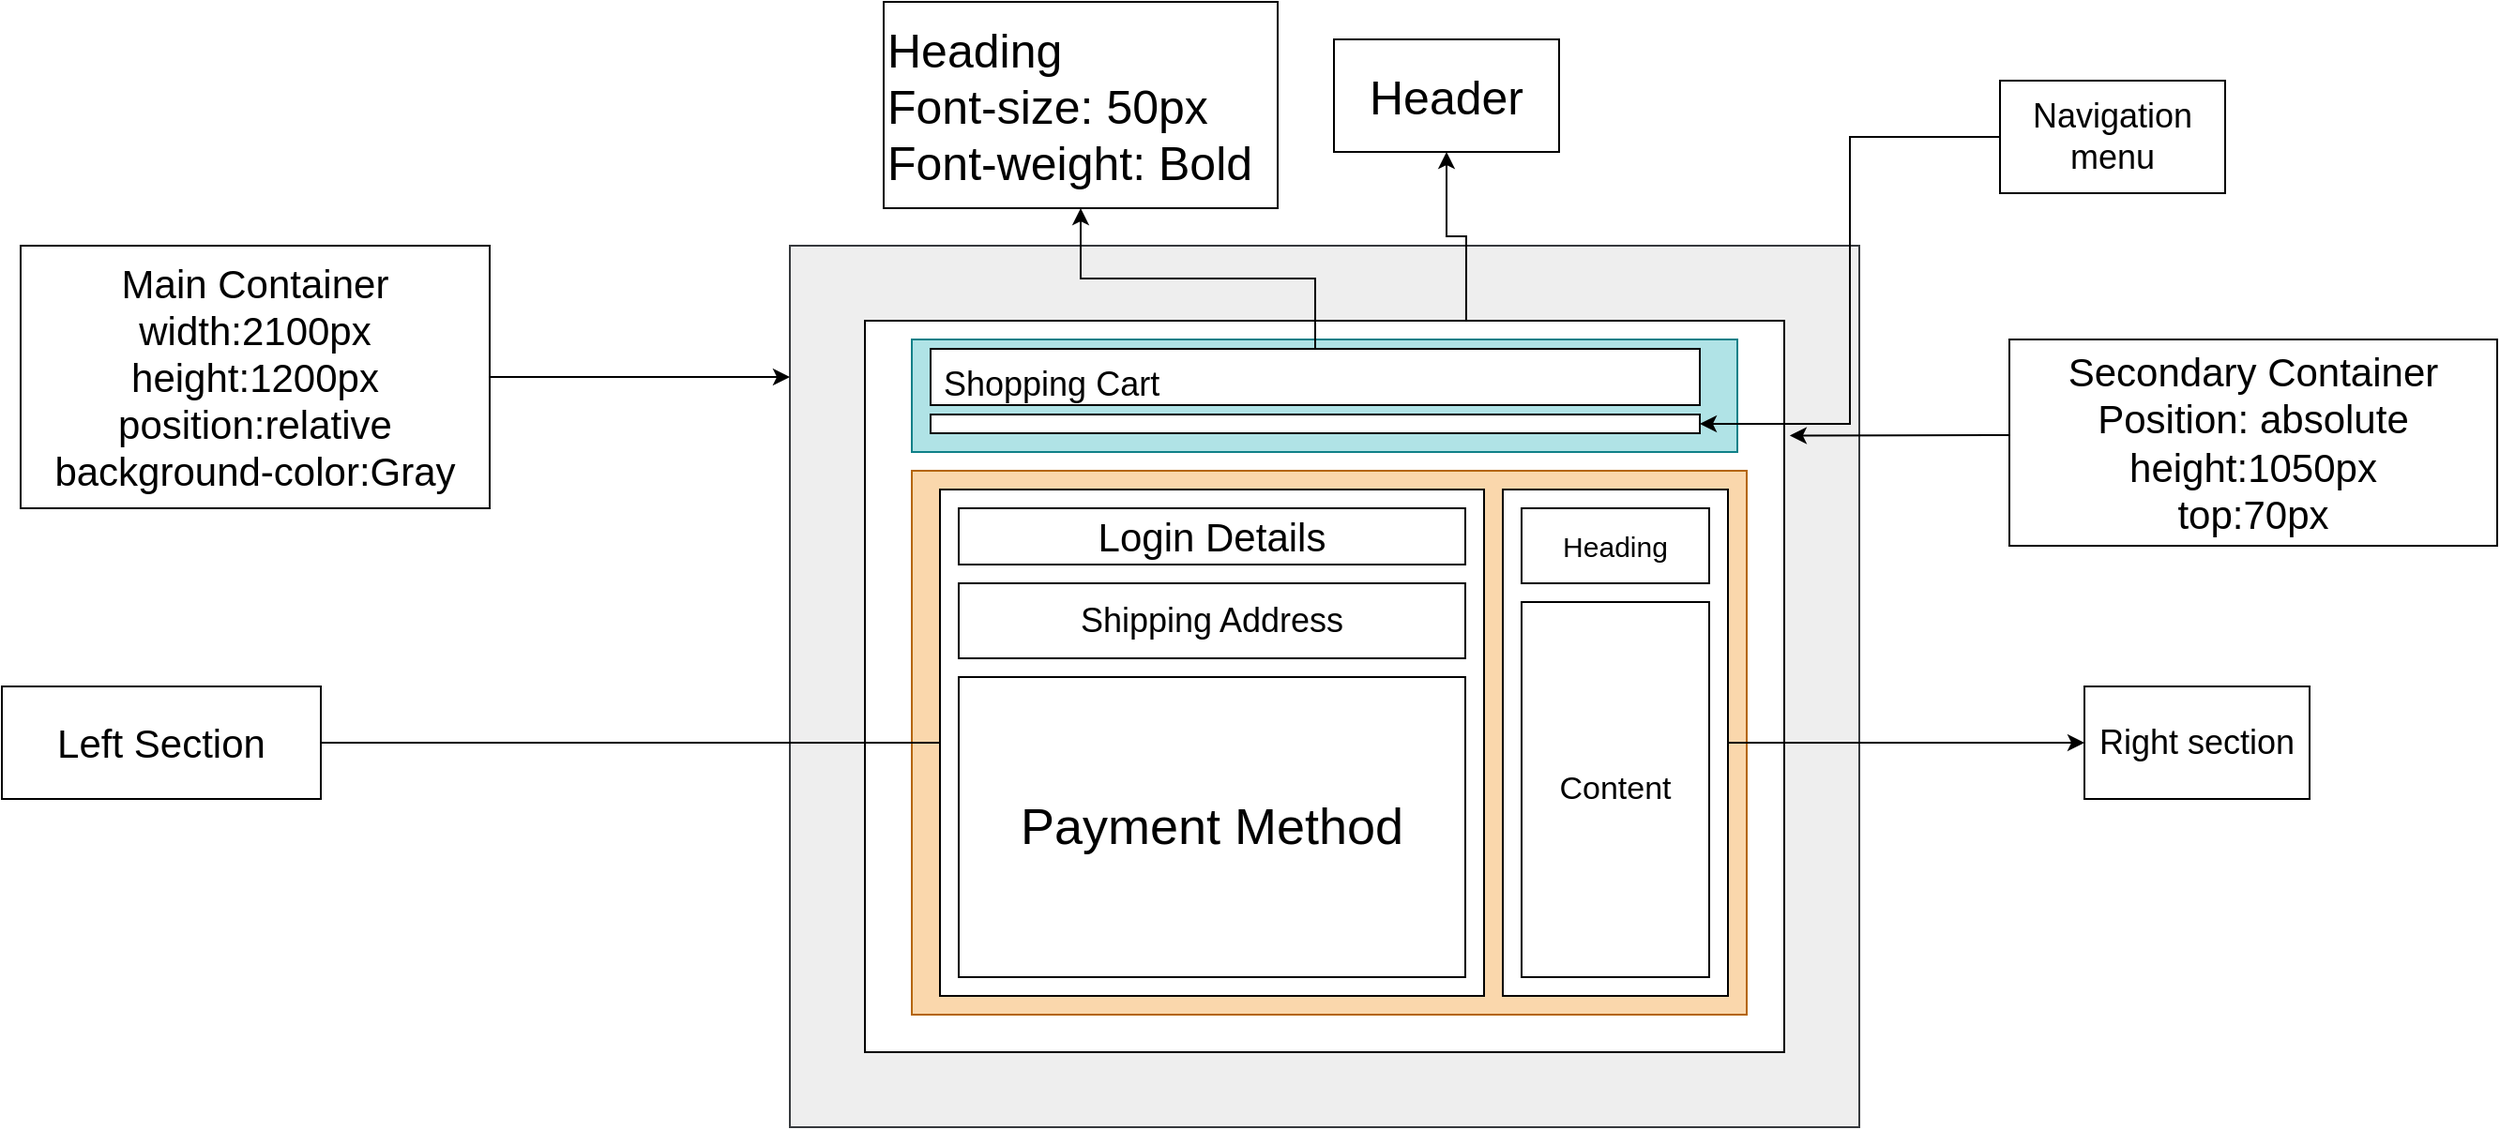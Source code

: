 <mxfile version="17.4.1" type="device"><diagram id="zh1_y-7F4PD9wruLeZ50" name="Page-1"><mxGraphModel dx="2433" dy="643" grid="1" gridSize="10" guides="1" tooltips="1" connect="1" arrows="1" fold="1" page="1" pageScale="1" pageWidth="850" pageHeight="1100" math="0" shadow="0"><root><mxCell id="0"/><mxCell id="1" parent="0"/><mxCell id="P9jQyr2VzeoQoUnvZsW8-1" value="" style="rounded=0;whiteSpace=wrap;html=1;fillColor=#eeeeee;strokeColor=#36393d;" parent="1" vertex="1"><mxGeometry x="110" y="520" width="570" height="470" as="geometry"/></mxCell><mxCell id="s_-a9134aUBipLlKmVV2-16" value="" style="edgeStyle=orthogonalEdgeStyle;rounded=0;orthogonalLoop=1;jettySize=auto;html=1;fontSize=15;exitX=0.654;exitY=0;exitDx=0;exitDy=0;exitPerimeter=0;" edge="1" parent="1" source="P9jQyr2VzeoQoUnvZsW8-3" target="4KAb7kr2sZLwG-ypqE_P-14"><mxGeometry relative="1" as="geometry"/></mxCell><mxCell id="P9jQyr2VzeoQoUnvZsW8-3" value="" style="rounded=0;whiteSpace=wrap;html=1;" parent="1" vertex="1"><mxGeometry x="150" y="560" width="490" height="390" as="geometry"/></mxCell><mxCell id="4KAb7kr2sZLwG-ypqE_P-1" value="" style="rounded=0;whiteSpace=wrap;html=1;align=left;fillColor=#b0e3e6;strokeColor=#0e8088;" parent="1" vertex="1"><mxGeometry x="175" y="570" width="440" height="60" as="geometry"/></mxCell><mxCell id="4KAb7kr2sZLwG-ypqE_P-5" value="Left Section" style="rounded=0;whiteSpace=wrap;html=1;fontSize=21;" parent="1" vertex="1"><mxGeometry x="-310" y="755" width="170" height="60" as="geometry"/></mxCell><mxCell id="4KAb7kr2sZLwG-ypqE_P-11" value="" style="edgeStyle=orthogonalEdgeStyle;rounded=0;orthogonalLoop=1;jettySize=auto;html=1;fontSize=21;" parent="1" source="4KAb7kr2sZLwG-ypqE_P-10" target="P9jQyr2VzeoQoUnvZsW8-1" edge="1"><mxGeometry relative="1" as="geometry"><Array as="points"><mxPoint x="-85" y="570"/></Array></mxGeometry></mxCell><mxCell id="4KAb7kr2sZLwG-ypqE_P-10" value="Main Container&lt;br&gt;width:2100px&lt;br&gt;height:1200px&lt;br&gt;position:relative&lt;br&gt;background-color:Gray" style="rounded=0;whiteSpace=wrap;html=1;fontSize=21;" parent="1" vertex="1"><mxGeometry x="-300" y="520" width="250" height="140" as="geometry"/></mxCell><mxCell id="4KAb7kr2sZLwG-ypqE_P-13" value="" style="edgeStyle=orthogonalEdgeStyle;rounded=0;orthogonalLoop=1;jettySize=auto;html=1;fontSize=21;entryX=1.006;entryY=0.157;entryDx=0;entryDy=0;entryPerimeter=0;" parent="1" source="4KAb7kr2sZLwG-ypqE_P-12" target="P9jQyr2VzeoQoUnvZsW8-3" edge="1"><mxGeometry relative="1" as="geometry"><Array as="points"><mxPoint x="750" y="621"/><mxPoint x="750" y="621"/></Array></mxGeometry></mxCell><mxCell id="4KAb7kr2sZLwG-ypqE_P-12" value="Secondary Container&lt;br&gt;Position: absolute&lt;br&gt;height:1050px&lt;br&gt;top:70px&lt;br&gt;" style="rounded=0;whiteSpace=wrap;html=1;fontSize=21;" parent="1" vertex="1"><mxGeometry x="760" y="570" width="260" height="110" as="geometry"/></mxCell><mxCell id="4KAb7kr2sZLwG-ypqE_P-14" value="Header" style="rounded=0;whiteSpace=wrap;html=1;fontSize=25;" parent="1" vertex="1"><mxGeometry x="400" y="410" width="120" height="60" as="geometry"/></mxCell><mxCell id="s_-a9134aUBipLlKmVV2-19" value="" style="edgeStyle=orthogonalEdgeStyle;rounded=0;orthogonalLoop=1;jettySize=auto;html=1;fontSize=15;" edge="1" parent="1" source="4KAb7kr2sZLwG-ypqE_P-16" target="s_-a9134aUBipLlKmVV2-18"><mxGeometry relative="1" as="geometry"/></mxCell><mxCell id="4KAb7kr2sZLwG-ypqE_P-16" value="&lt;font style=&quot;font-size: 18px&quot;&gt;&amp;nbsp;Shopping Cart&lt;/font&gt;" style="rounded=0;whiteSpace=wrap;html=1;fontSize=25;align=left;" parent="1" vertex="1"><mxGeometry x="185" y="575" width="410" height="30" as="geometry"/></mxCell><mxCell id="4KAb7kr2sZLwG-ypqE_P-17" value="" style="rounded=0;whiteSpace=wrap;html=1;fontSize=18;" parent="1" vertex="1"><mxGeometry x="185" y="610" width="410" height="10" as="geometry"/></mxCell><mxCell id="4KAb7kr2sZLwG-ypqE_P-20" style="edgeStyle=orthogonalEdgeStyle;rounded=0;orthogonalLoop=1;jettySize=auto;html=1;entryX=1;entryY=0.5;entryDx=0;entryDy=0;fontSize=18;" parent="1" source="4KAb7kr2sZLwG-ypqE_P-19" target="4KAb7kr2sZLwG-ypqE_P-17" edge="1"><mxGeometry relative="1" as="geometry"><mxPoint x="700" y="1099.5" as="targetPoint"/></mxGeometry></mxCell><mxCell id="4KAb7kr2sZLwG-ypqE_P-19" value="Navigation menu" style="rounded=0;whiteSpace=wrap;html=1;fontSize=18;" parent="1" vertex="1"><mxGeometry x="755" y="432" width="120" height="60" as="geometry"/></mxCell><mxCell id="s_-a9134aUBipLlKmVV2-3" value="" style="rounded=0;whiteSpace=wrap;html=1;fillColor=#fad7ac;strokeColor=#b46504;" vertex="1" parent="1"><mxGeometry x="175" y="640" width="445" height="290" as="geometry"/></mxCell><mxCell id="s_-a9134aUBipLlKmVV2-12" value="" style="edgeStyle=orthogonalEdgeStyle;rounded=0;orthogonalLoop=1;jettySize=auto;html=1;" edge="1" parent="1" source="s_-a9134aUBipLlKmVV2-4" target="s_-a9134aUBipLlKmVV2-11"><mxGeometry relative="1" as="geometry"/></mxCell><mxCell id="s_-a9134aUBipLlKmVV2-4" value="" style="rounded=0;whiteSpace=wrap;html=1;" vertex="1" parent="1"><mxGeometry x="490" y="650" width="120" height="270" as="geometry"/></mxCell><mxCell id="s_-a9134aUBipLlKmVV2-5" value="&lt;font style=&quot;font-size: 15px&quot;&gt;Heading&lt;/font&gt;" style="rounded=0;whiteSpace=wrap;html=1;" vertex="1" parent="1"><mxGeometry x="500" y="660" width="100" height="40" as="geometry"/></mxCell><mxCell id="s_-a9134aUBipLlKmVV2-6" value="&lt;font style=&quot;font-size: 17px&quot;&gt;Content&lt;/font&gt;" style="rounded=0;whiteSpace=wrap;html=1;" vertex="1" parent="1"><mxGeometry x="500" y="710" width="100" height="200" as="geometry"/></mxCell><mxCell id="s_-a9134aUBipLlKmVV2-7" value="" style="rounded=0;whiteSpace=wrap;html=1;" vertex="1" parent="1"><mxGeometry x="190" y="650" width="290" height="270" as="geometry"/></mxCell><mxCell id="s_-a9134aUBipLlKmVV2-8" value="&lt;span style=&quot;font-size: 21px&quot;&gt;Login Details&lt;/span&gt;" style="rounded=0;whiteSpace=wrap;html=1;" vertex="1" parent="1"><mxGeometry x="200" y="660" width="270" height="30" as="geometry"/></mxCell><mxCell id="s_-a9134aUBipLlKmVV2-9" value="&lt;span style=&quot;font-size: 18px&quot;&gt;Shipping Address&lt;/span&gt;" style="rounded=0;whiteSpace=wrap;html=1;" vertex="1" parent="1"><mxGeometry x="200" y="700" width="270" height="40" as="geometry"/></mxCell><mxCell id="s_-a9134aUBipLlKmVV2-10" value="&lt;span style=&quot;font-size: 27px&quot;&gt;Payment Method&lt;/span&gt;" style="rounded=0;whiteSpace=wrap;html=1;" vertex="1" parent="1"><mxGeometry x="200" y="750" width="270" height="160" as="geometry"/></mxCell><mxCell id="s_-a9134aUBipLlKmVV2-11" value="&lt;font style=&quot;font-size: 18px&quot;&gt;Right section&lt;/font&gt;" style="whiteSpace=wrap;html=1;rounded=0;" vertex="1" parent="1"><mxGeometry x="800" y="755" width="120" height="60" as="geometry"/></mxCell><mxCell id="s_-a9134aUBipLlKmVV2-13" value="" style="endArrow=none;html=1;rounded=0;fontSize=15;exitX=1;exitY=0.5;exitDx=0;exitDy=0;entryX=0;entryY=0.5;entryDx=0;entryDy=0;" edge="1" parent="1" source="4KAb7kr2sZLwG-ypqE_P-5" target="s_-a9134aUBipLlKmVV2-7"><mxGeometry width="50" height="50" relative="1" as="geometry"><mxPoint x="310" y="830" as="sourcePoint"/><mxPoint x="360" y="780" as="targetPoint"/><Array as="points"/></mxGeometry></mxCell><mxCell id="s_-a9134aUBipLlKmVV2-18" value="&lt;span&gt;Heading&lt;/span&gt;&lt;br&gt;&lt;span&gt;Font-size: 50px&lt;/span&gt;&lt;br&gt;&lt;span&gt;Font-weight: Bold&lt;/span&gt;" style="whiteSpace=wrap;html=1;fontSize=25;align=left;rounded=0;" vertex="1" parent="1"><mxGeometry x="160" y="390" width="210" height="110" as="geometry"/></mxCell></root></mxGraphModel></diagram></mxfile>